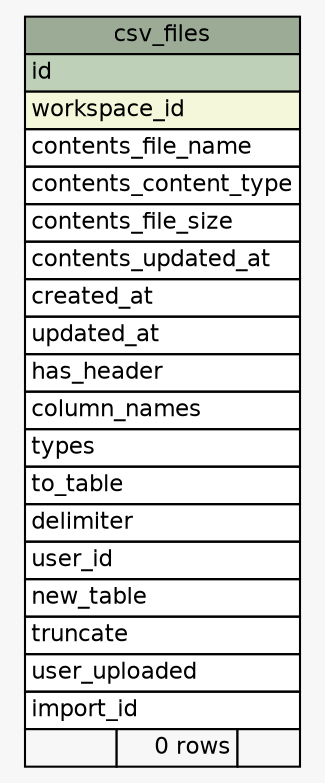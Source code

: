 // dot 2.36.0 on Mac OS X 10.10
// SchemaSpy rev 590
digraph "csv_files" {
  graph [
    rankdir="RL"
    bgcolor="#f7f7f7"
    nodesep="0.18"
    ranksep="0.46"
    fontname="Helvetica"
    fontsize="11"
  ];
  node [
    fontname="Helvetica"
    fontsize="11"
    shape="plaintext"
  ];
  edge [
    arrowsize="0.8"
  ];
  "csv_files" [
    label=<
    <TABLE BORDER="0" CELLBORDER="1" CELLSPACING="0" BGCOLOR="#ffffff">
      <TR><TD COLSPAN="3" BGCOLOR="#9bab96" ALIGN="CENTER">csv_files</TD></TR>
      <TR><TD PORT="id" COLSPAN="3" BGCOLOR="#bed1b8" ALIGN="LEFT">id</TD></TR>
      <TR><TD PORT="workspace_id" COLSPAN="3" BGCOLOR="#f4f7da" ALIGN="LEFT">workspace_id</TD></TR>
      <TR><TD PORT="contents_file_name" COLSPAN="3" ALIGN="LEFT">contents_file_name</TD></TR>
      <TR><TD PORT="contents_content_type" COLSPAN="3" ALIGN="LEFT">contents_content_type</TD></TR>
      <TR><TD PORT="contents_file_size" COLSPAN="3" ALIGN="LEFT">contents_file_size</TD></TR>
      <TR><TD PORT="contents_updated_at" COLSPAN="3" ALIGN="LEFT">contents_updated_at</TD></TR>
      <TR><TD PORT="created_at" COLSPAN="3" ALIGN="LEFT">created_at</TD></TR>
      <TR><TD PORT="updated_at" COLSPAN="3" ALIGN="LEFT">updated_at</TD></TR>
      <TR><TD PORT="has_header" COLSPAN="3" ALIGN="LEFT">has_header</TD></TR>
      <TR><TD PORT="column_names" COLSPAN="3" ALIGN="LEFT">column_names</TD></TR>
      <TR><TD PORT="types" COLSPAN="3" ALIGN="LEFT">types</TD></TR>
      <TR><TD PORT="to_table" COLSPAN="3" ALIGN="LEFT">to_table</TD></TR>
      <TR><TD PORT="delimiter" COLSPAN="3" ALIGN="LEFT">delimiter</TD></TR>
      <TR><TD PORT="user_id" COLSPAN="3" ALIGN="LEFT">user_id</TD></TR>
      <TR><TD PORT="new_table" COLSPAN="3" ALIGN="LEFT">new_table</TD></TR>
      <TR><TD PORT="truncate" COLSPAN="3" ALIGN="LEFT">truncate</TD></TR>
      <TR><TD PORT="user_uploaded" COLSPAN="3" ALIGN="LEFT">user_uploaded</TD></TR>
      <TR><TD PORT="import_id" COLSPAN="3" ALIGN="LEFT">import_id</TD></TR>
      <TR><TD ALIGN="LEFT" BGCOLOR="#f7f7f7">  </TD><TD ALIGN="RIGHT" BGCOLOR="#f7f7f7">0 rows</TD><TD ALIGN="RIGHT" BGCOLOR="#f7f7f7">  </TD></TR>
    </TABLE>>
    URL="tables/csv_files.html"
    tooltip="csv_files"
  ];
}
